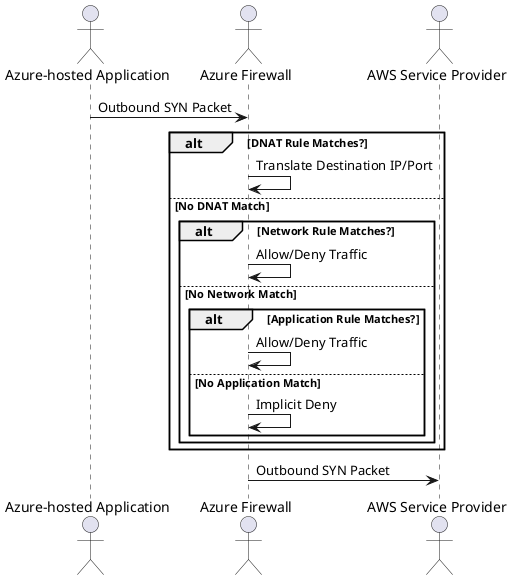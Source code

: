 @startuml
actor "Azure-hosted Application" as Client
actor "Azure Firewall" as Firewall
actor "AWS Service Provider" as Server

Client -> Firewall: Outbound SYN Packet
alt DNAT Rule Matches?
  Firewall -> Firewall: Translate Destination IP/Port
else No DNAT Match
  alt Network Rule Matches?
    Firewall -> Firewall: Allow/Deny Traffic
  else No Network Match
    alt Application Rule Matches?
      Firewall -> Firewall: Allow/Deny Traffic
    else No Application Match
      Firewall -> Firewall: Implicit Deny
    end
  end
end
Firewall -> Server: Outbound SYN Packet
@enduml
